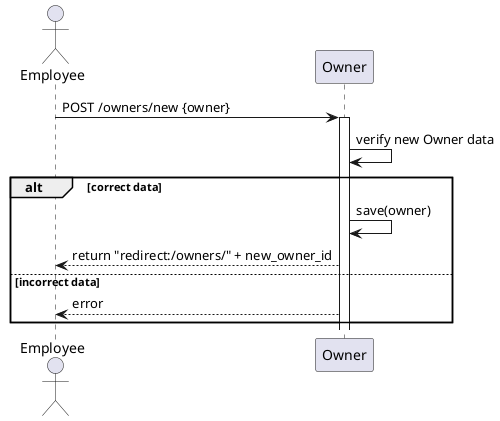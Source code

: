 @startuml

actor Employee
participant "Owner" as Owner

Employee -> Owner: POST /owners/new {owner}
activate Owner
Owner -> Owner: verify new Owner data
alt correct data
Owner -> Owner: save(owner)
Owner --> Employee: return "redirect:/owners/" + new_owner_id
else incorrect data
Owner --> Employee: error
end


@enduml
